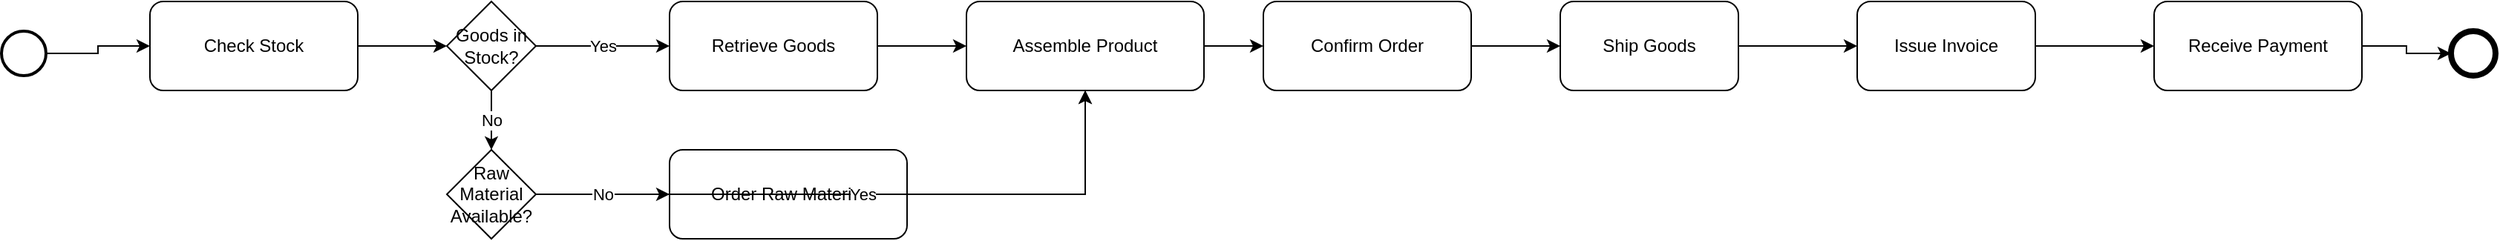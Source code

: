 <mxfile version="24.8.4">
  <diagram name="Manufacturing Order Process" id="iPiZ8MPK2cHm-Gh4ZoQC">
    <mxGraphModel dx="1221" dy="725" grid="1" gridSize="10" guides="1" tooltips="1" connect="1" arrows="1" fold="1" page="1" pageScale="1" pageWidth="827" pageHeight="1169" math="0" shadow="0">
      <root>
        <mxCell id="0" />
        <mxCell id="1" parent="0" />
        <mxCell id="wDngvXoaTJXHuX1bekDi-1" value="" style="ellipse;whiteSpace=wrap;html=1;strokeColor=#000000;strokeWidth=2;aspect=fixed;" vertex="1" parent="1">
          <mxGeometry x="50" y="50" width="30" height="30" as="geometry" />
        </mxCell>
        <mxCell id="wDngvXoaTJXHuX1bekDi-2" value="Check Stock" style="rounded=1;whiteSpace=wrap;html=1;strokeColor=#000000;strokeWidth=1;" vertex="1" parent="1">
          <mxGeometry x="150" y="30" width="140" height="60" as="geometry" />
        </mxCell>
        <mxCell id="wDngvXoaTJXHuX1bekDi-3" value="Goods in Stock?" style="shape=rhombus;whiteSpace=wrap;html=1;strokeColor=#000000;strokeWidth=1;" vertex="1" parent="1">
          <mxGeometry x="350" y="30" width="60" height="60" as="geometry" />
        </mxCell>
        <mxCell id="wDngvXoaTJXHuX1bekDi-4" value="Retrieve Goods" style="rounded=1;whiteSpace=wrap;html=1;strokeColor=#000000;strokeWidth=1;" vertex="1" parent="1">
          <mxGeometry x="500" y="30" width="140" height="60" as="geometry" />
        </mxCell>
        <mxCell id="wDngvXoaTJXHuX1bekDi-5" value="Raw Material Available?" style="shape=rhombus;whiteSpace=wrap;html=1;strokeColor=#000000;strokeWidth=1;" vertex="1" parent="1">
          <mxGeometry x="350" y="130" width="60" height="60" as="geometry" />
        </mxCell>
        <mxCell id="wDngvXoaTJXHuX1bekDi-6" value="Order Raw Material" style="rounded=1;whiteSpace=wrap;html=1;strokeColor=#000000;strokeWidth=1;" vertex="1" parent="1">
          <mxGeometry x="500" y="130" width="160" height="60" as="geometry" />
        </mxCell>
        <mxCell id="wDngvXoaTJXHuX1bekDi-7" value="Assemble Product" style="rounded=1;whiteSpace=wrap;html=1;strokeColor=#000000;strokeWidth=1;" vertex="1" parent="1">
          <mxGeometry x="700" y="30" width="160" height="60" as="geometry" />
        </mxCell>
        <mxCell id="wDngvXoaTJXHuX1bekDi-8" value="Confirm Order" style="rounded=1;whiteSpace=wrap;html=1;strokeColor=#000000;strokeWidth=1;" vertex="1" parent="1">
          <mxGeometry x="900" y="30" width="140" height="60" as="geometry" />
        </mxCell>
        <mxCell id="wDngvXoaTJXHuX1bekDi-9" value="Ship Goods" style="rounded=1;whiteSpace=wrap;html=1;strokeColor=#000000;strokeWidth=1;" vertex="1" parent="1">
          <mxGeometry x="1100" y="30" width="120" height="60" as="geometry" />
        </mxCell>
        <mxCell id="wDngvXoaTJXHuX1bekDi-10" value="Issue Invoice" style="rounded=1;whiteSpace=wrap;html=1;strokeColor=#000000;strokeWidth=1;" vertex="1" parent="1">
          <mxGeometry x="1300" y="30" width="120" height="60" as="geometry" />
        </mxCell>
        <mxCell id="wDngvXoaTJXHuX1bekDi-11" value="Receive Payment" style="rounded=1;whiteSpace=wrap;html=1;strokeColor=#000000;strokeWidth=1;" vertex="1" parent="1">
          <mxGeometry x="1500" y="30" width="140" height="60" as="geometry" />
        </mxCell>
        <mxCell id="wDngvXoaTJXHuX1bekDi-12" value="" style="ellipse;whiteSpace=wrap;html=1;strokeColor=#000000;strokeWidth=4;aspect=fixed;" vertex="1" parent="1">
          <mxGeometry x="1700" y="50" width="30" height="30" as="geometry" />
        </mxCell>
        <mxCell id="wDngvXoaTJXHuX1bekDi-13" value="" style="edgeStyle=orthogonalEdgeStyle;html=1;strokeColor=#000000;strokeWidth=1;rounded=0;" edge="1" parent="1" source="wDngvXoaTJXHuX1bekDi-1" target="wDngvXoaTJXHuX1bekDi-2">
          <mxGeometry relative="1" as="geometry" />
        </mxCell>
        <mxCell id="wDngvXoaTJXHuX1bekDi-14" value="" style="edgeStyle=orthogonalEdgeStyle;html=1;strokeColor=#000000;strokeWidth=1;rounded=0;" edge="1" parent="1" source="wDngvXoaTJXHuX1bekDi-2" target="wDngvXoaTJXHuX1bekDi-3">
          <mxGeometry relative="1" as="geometry" />
        </mxCell>
        <mxCell id="wDngvXoaTJXHuX1bekDi-15" value="Yes" style="edgeStyle=orthogonalEdgeStyle;html=1;strokeColor=#000000;strokeWidth=1;rounded=0;" edge="1" parent="1" source="wDngvXoaTJXHuX1bekDi-3" target="wDngvXoaTJXHuX1bekDi-4">
          <mxGeometry relative="1" as="geometry" />
        </mxCell>
        <mxCell id="wDngvXoaTJXHuX1bekDi-16" value="No" style="edgeStyle=orthogonalEdgeStyle;html=1;strokeColor=#000000;strokeWidth=1;rounded=0;" edge="1" parent="1" source="wDngvXoaTJXHuX1bekDi-3" target="wDngvXoaTJXHuX1bekDi-5">
          <mxGeometry relative="1" as="geometry" />
        </mxCell>
        <mxCell id="wDngvXoaTJXHuX1bekDi-17" value="Yes" style="edgeStyle=orthogonalEdgeStyle;html=1;strokeColor=#000000;strokeWidth=1;rounded=0;" edge="1" parent="1" source="wDngvXoaTJXHuX1bekDi-5" target="wDngvXoaTJXHuX1bekDi-7">
          <mxGeometry relative="1" as="geometry" />
        </mxCell>
        <mxCell id="wDngvXoaTJXHuX1bekDi-18" value="No" style="edgeStyle=orthogonalEdgeStyle;html=1;strokeColor=#000000;strokeWidth=1;rounded=0;" edge="1" parent="1" source="wDngvXoaTJXHuX1bekDi-5" target="wDngvXoaTJXHuX1bekDi-6">
          <mxGeometry relative="1" as="geometry" />
        </mxCell>
        <mxCell id="wDngvXoaTJXHuX1bekDi-19" value="" style="edgeStyle=orthogonalEdgeStyle;html=1;strokeColor=#000000;strokeWidth=1;rounded=0;" edge="1" parent="1" source="wDngvXoaTJXHuX1bekDi-6" target="wDngvXoaTJXHuX1bekDi-7">
          <mxGeometry relative="1" as="geometry" />
        </mxCell>
        <mxCell id="wDngvXoaTJXHuX1bekDi-20" value="" style="edgeStyle=orthogonalEdgeStyle;html=1;strokeColor=#000000;strokeWidth=1;rounded=0;" edge="1" parent="1" source="wDngvXoaTJXHuX1bekDi-4" target="wDngvXoaTJXHuX1bekDi-7">
          <mxGeometry relative="1" as="geometry" />
        </mxCell>
        <mxCell id="wDngvXoaTJXHuX1bekDi-21" value="" style="edgeStyle=orthogonalEdgeStyle;html=1;strokeColor=#000000;strokeWidth=1;rounded=0;" edge="1" parent="1" source="wDngvXoaTJXHuX1bekDi-7" target="wDngvXoaTJXHuX1bekDi-8">
          <mxGeometry relative="1" as="geometry" />
        </mxCell>
        <mxCell id="wDngvXoaTJXHuX1bekDi-22" value="" style="edgeStyle=orthogonalEdgeStyle;html=1;strokeColor=#000000;strokeWidth=1;rounded=0;" edge="1" parent="1" source="wDngvXoaTJXHuX1bekDi-8" target="wDngvXoaTJXHuX1bekDi-9">
          <mxGeometry relative="1" as="geometry" />
        </mxCell>
        <mxCell id="wDngvXoaTJXHuX1bekDi-23" value="" style="edgeStyle=orthogonalEdgeStyle;html=1;strokeColor=#000000;strokeWidth=1;rounded=0;" edge="1" parent="1" source="wDngvXoaTJXHuX1bekDi-9" target="wDngvXoaTJXHuX1bekDi-10">
          <mxGeometry relative="1" as="geometry" />
        </mxCell>
        <mxCell id="wDngvXoaTJXHuX1bekDi-24" value="" style="edgeStyle=orthogonalEdgeStyle;html=1;strokeColor=#000000;strokeWidth=1;rounded=0;" edge="1" parent="1" source="wDngvXoaTJXHuX1bekDi-10" target="wDngvXoaTJXHuX1bekDi-11">
          <mxGeometry relative="1" as="geometry" />
        </mxCell>
        <mxCell id="wDngvXoaTJXHuX1bekDi-25" value="" style="edgeStyle=orthogonalEdgeStyle;html=1;strokeColor=#000000;strokeWidth=1;rounded=0;" edge="1" parent="1" source="wDngvXoaTJXHuX1bekDi-11" target="wDngvXoaTJXHuX1bekDi-12">
          <mxGeometry relative="1" as="geometry" />
        </mxCell>
      </root>
    </mxGraphModel>
  </diagram>
</mxfile>
